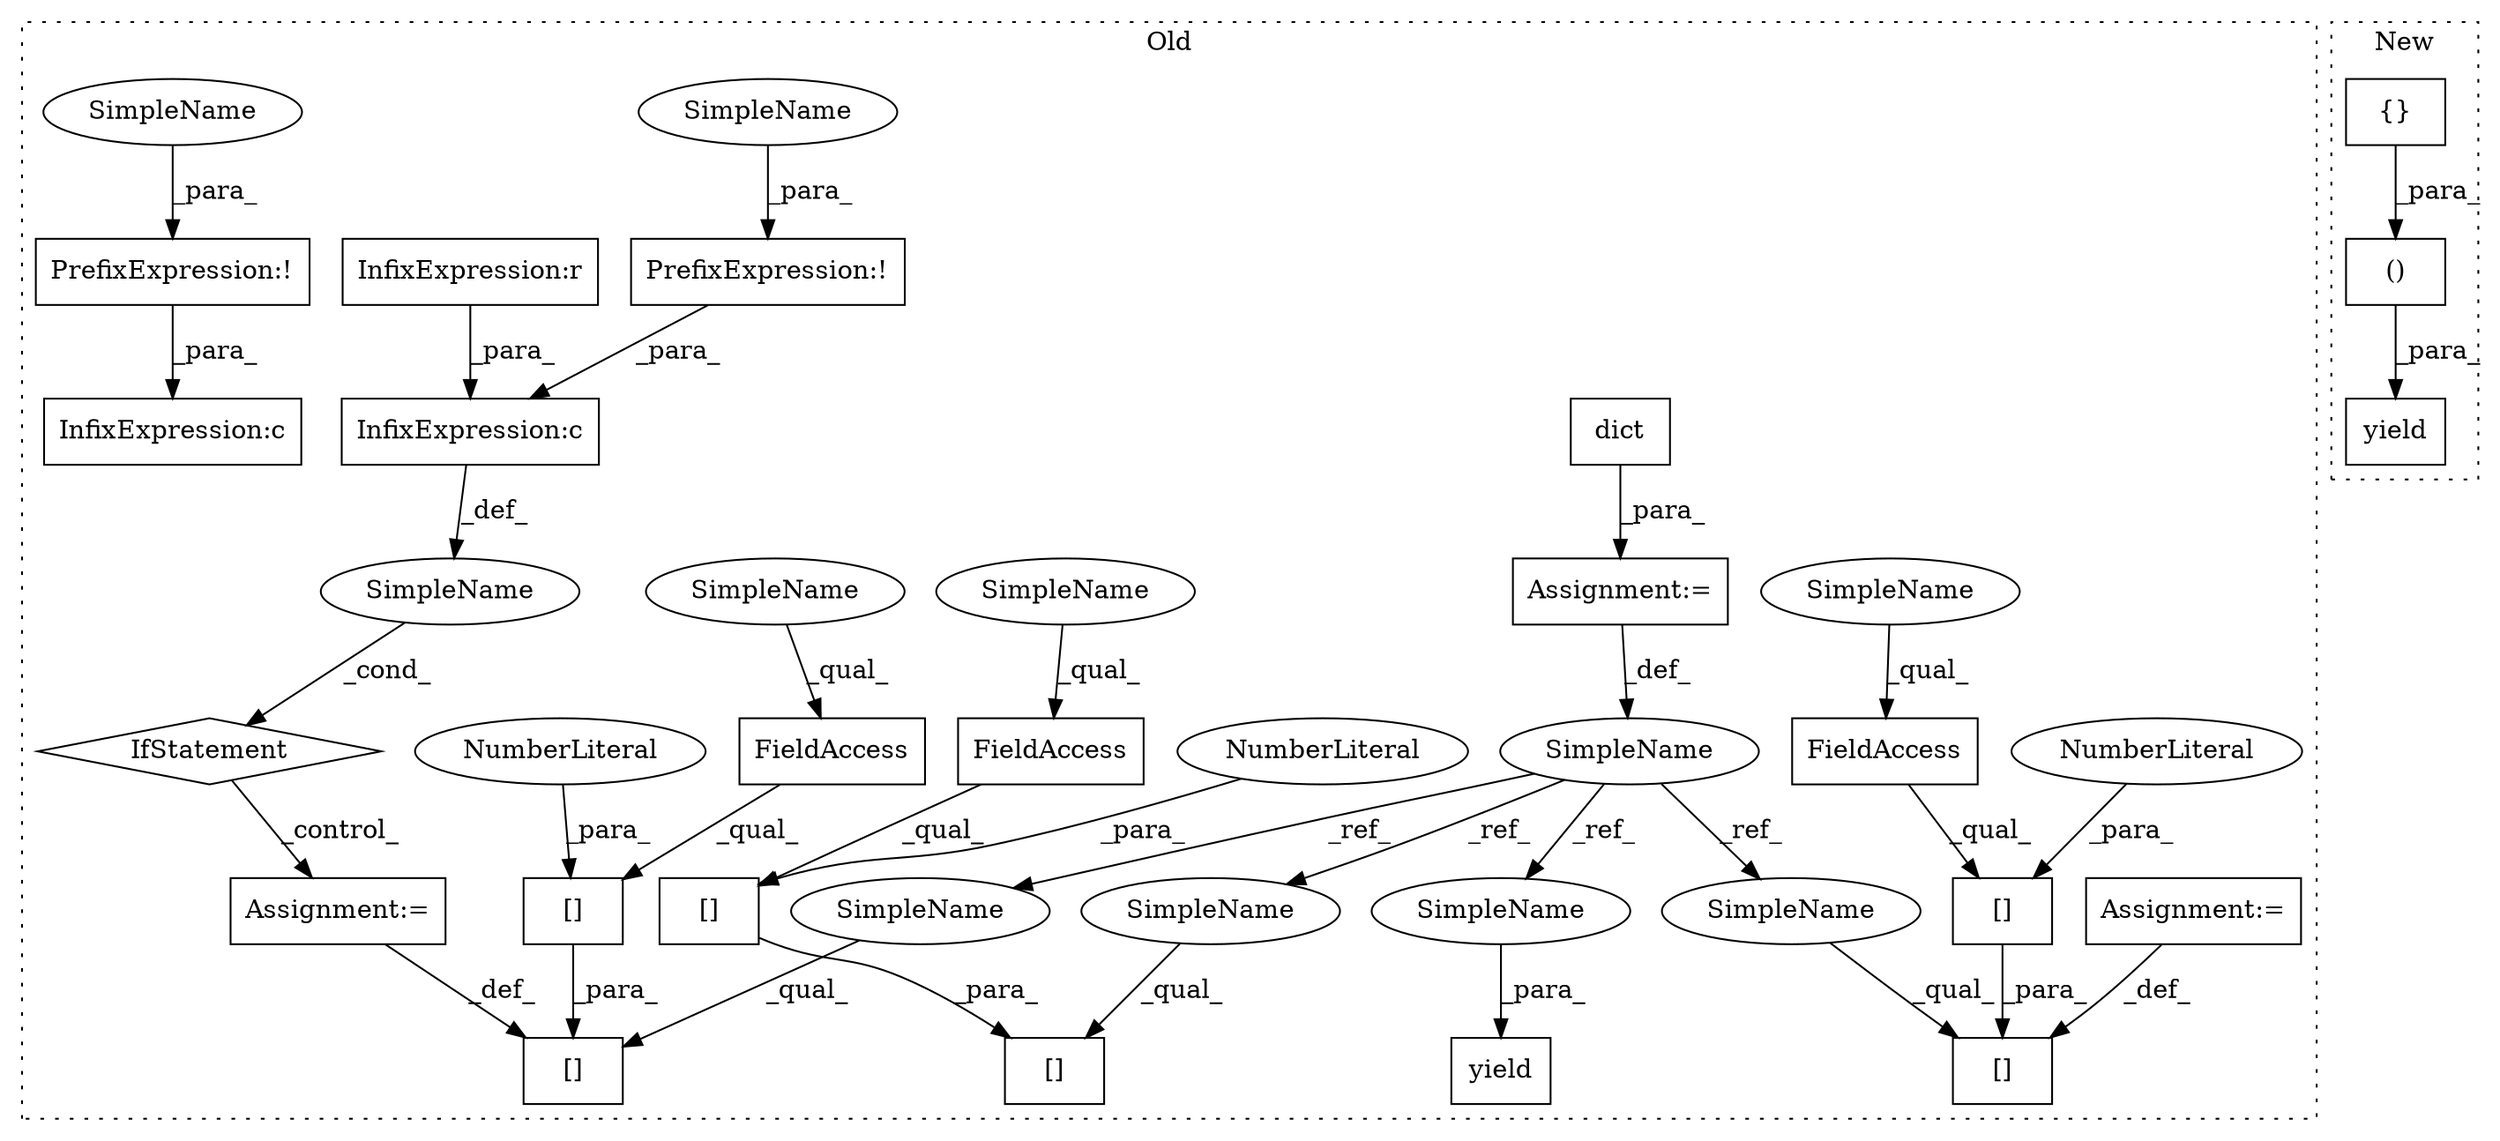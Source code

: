 digraph G {
subgraph cluster0 {
1 [label="[]" a="2" s="4932,4956" l="10,1" shape="box"];
3 [label="Assignment:=" a="7" s="4872" l="1" shape="box"];
4 [label="[]" a="2" s="5087,5113" l="10,1" shape="box"];
5 [label="SimpleName" a="42" s="4863" l="9" shape="ellipse"];
6 [label="[]" a="2" s="5181,5211" l="10,1" shape="box"];
9 [label="yield" a="112" s="5236" l="7" shape="box"];
10 [label="[]" a="2" s="5097,5112" l="14,1" shape="box"];
11 [label="NumberLiteral" a="34" s="5111" l="1" shape="ellipse"];
12 [label="FieldAccess" a="22" s="5097" l="13" shape="box"];
13 [label="FieldAccess" a="22" s="4942" l="11" shape="box"];
14 [label="Assignment:=" a="7" s="5212" l="1" shape="box"];
15 [label="Assignment:=" a="7" s="5114" l="1" shape="box"];
16 [label="FieldAccess" a="22" s="5191" l="17" shape="box"];
17 [label="dict" a="32" s="4873" l="6" shape="box"];
18 [label="InfixExpression:r" a="27" s="5146" l="4" shape="box"];
19 [label="SimpleName" a="42" s="" l="" shape="ellipse"];
20 [label="IfStatement" a="25" s="5138,5167" l="4,2" shape="diamond"];
21 [label="PrefixExpression:!" a="38" s="5159" l="1" shape="box"];
22 [label="[]" a="2" s="4942,4955" l="12,1" shape="box"];
23 [label="NumberLiteral" a="34" s="4954" l="1" shape="ellipse"];
24 [label="InfixExpression:c" a="27" s="5155" l="4" shape="box"];
25 [label="[]" a="2" s="5191,5210" l="18,1" shape="box"];
26 [label="NumberLiteral" a="34" s="5209" l="1" shape="ellipse"];
27 [label="PrefixExpression:!" a="38" s="4910" l="1" shape="box"];
28 [label="InfixExpression:c" a="27" s="4906" l="4" shape="box"];
29 [label="SimpleName" a="42" s="4942" l="4" shape="ellipse"];
30 [label="SimpleName" a="42" s="5191" l="4" shape="ellipse"];
31 [label="SimpleName" a="42" s="5097" l="4" shape="ellipse"];
32 [label="SimpleName" a="42" s="5160" l="7" shape="ellipse"];
33 [label="SimpleName" a="42" s="4911" l="7" shape="ellipse"];
34 [label="SimpleName" a="42" s="4932" l="9" shape="ellipse"];
35 [label="SimpleName" a="42" s="5181" l="9" shape="ellipse"];
36 [label="SimpleName" a="42" s="5087" l="9" shape="ellipse"];
37 [label="SimpleName" a="42" s="5243" l="9" shape="ellipse"];
label = "Old";
style="dotted";
}
subgraph cluster1 {
2 [label="yield" a="112" s="3415" l="16" shape="box"];
7 [label="()" a="106" s="3431" l="68" shape="box"];
8 [label="{}" a="4" s="3440,3444" l="1,1" shape="box"];
label = "New";
style="dotted";
}
3 -> 5 [label="_def_"];
5 -> 36 [label="_ref_"];
5 -> 37 [label="_ref_"];
5 -> 34 [label="_ref_"];
5 -> 35 [label="_ref_"];
7 -> 2 [label="_para_"];
8 -> 7 [label="_para_"];
10 -> 4 [label="_para_"];
11 -> 10 [label="_para_"];
12 -> 10 [label="_qual_"];
13 -> 22 [label="_qual_"];
14 -> 6 [label="_def_"];
15 -> 4 [label="_def_"];
16 -> 25 [label="_qual_"];
17 -> 3 [label="_para_"];
18 -> 24 [label="_para_"];
19 -> 20 [label="_cond_"];
20 -> 14 [label="_control_"];
21 -> 24 [label="_para_"];
22 -> 1 [label="_para_"];
23 -> 22 [label="_para_"];
24 -> 19 [label="_def_"];
25 -> 6 [label="_para_"];
26 -> 25 [label="_para_"];
27 -> 28 [label="_para_"];
29 -> 13 [label="_qual_"];
30 -> 16 [label="_qual_"];
31 -> 12 [label="_qual_"];
32 -> 21 [label="_para_"];
33 -> 27 [label="_para_"];
34 -> 1 [label="_qual_"];
35 -> 6 [label="_qual_"];
36 -> 4 [label="_qual_"];
37 -> 9 [label="_para_"];
}